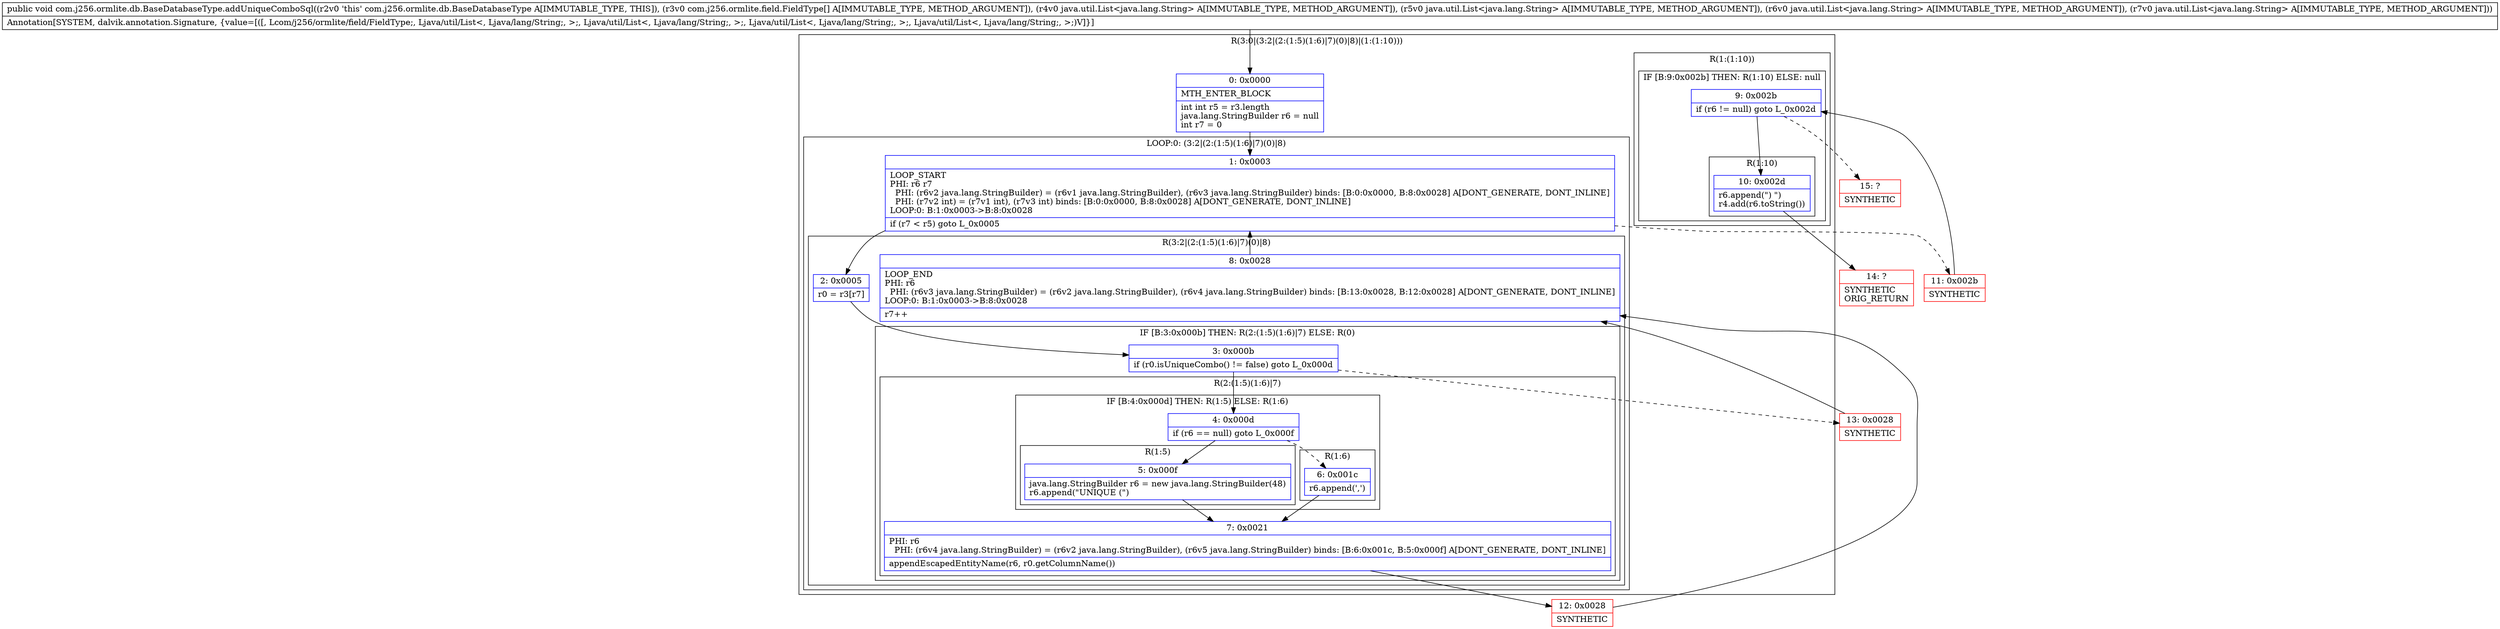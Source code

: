 digraph "CFG forcom.j256.ormlite.db.BaseDatabaseType.addUniqueComboSql([Lcom\/j256\/ormlite\/field\/FieldType;Ljava\/util\/List;Ljava\/util\/List;Ljava\/util\/List;Ljava\/util\/List;)V" {
subgraph cluster_Region_1740330660 {
label = "R(3:0|(3:2|(2:(1:5)(1:6)|7)(0)|8)|(1:(1:10)))";
node [shape=record,color=blue];
Node_0 [shape=record,label="{0\:\ 0x0000|MTH_ENTER_BLOCK\l|int int r5 = r3.length\ljava.lang.StringBuilder r6 = null\lint r7 = 0\l}"];
subgraph cluster_LoopRegion_557602577 {
label = "LOOP:0: (3:2|(2:(1:5)(1:6)|7)(0)|8)";
node [shape=record,color=blue];
Node_1 [shape=record,label="{1\:\ 0x0003|LOOP_START\lPHI: r6 r7 \l  PHI: (r6v2 java.lang.StringBuilder) = (r6v1 java.lang.StringBuilder), (r6v3 java.lang.StringBuilder) binds: [B:0:0x0000, B:8:0x0028] A[DONT_GENERATE, DONT_INLINE]\l  PHI: (r7v2 int) = (r7v1 int), (r7v3 int) binds: [B:0:0x0000, B:8:0x0028] A[DONT_GENERATE, DONT_INLINE]\lLOOP:0: B:1:0x0003\-\>B:8:0x0028\l|if (r7 \< r5) goto L_0x0005\l}"];
subgraph cluster_Region_866833008 {
label = "R(3:2|(2:(1:5)(1:6)|7)(0)|8)";
node [shape=record,color=blue];
Node_2 [shape=record,label="{2\:\ 0x0005|r0 = r3[r7]\l}"];
subgraph cluster_IfRegion_1443868526 {
label = "IF [B:3:0x000b] THEN: R(2:(1:5)(1:6)|7) ELSE: R(0)";
node [shape=record,color=blue];
Node_3 [shape=record,label="{3\:\ 0x000b|if (r0.isUniqueCombo() != false) goto L_0x000d\l}"];
subgraph cluster_Region_1814351280 {
label = "R(2:(1:5)(1:6)|7)";
node [shape=record,color=blue];
subgraph cluster_IfRegion_1481987118 {
label = "IF [B:4:0x000d] THEN: R(1:5) ELSE: R(1:6)";
node [shape=record,color=blue];
Node_4 [shape=record,label="{4\:\ 0x000d|if (r6 == null) goto L_0x000f\l}"];
subgraph cluster_Region_623038780 {
label = "R(1:5)";
node [shape=record,color=blue];
Node_5 [shape=record,label="{5\:\ 0x000f|java.lang.StringBuilder r6 = new java.lang.StringBuilder(48)\lr6.append(\"UNIQUE (\")\l}"];
}
subgraph cluster_Region_269085463 {
label = "R(1:6)";
node [shape=record,color=blue];
Node_6 [shape=record,label="{6\:\ 0x001c|r6.append(',')\l}"];
}
}
Node_7 [shape=record,label="{7\:\ 0x0021|PHI: r6 \l  PHI: (r6v4 java.lang.StringBuilder) = (r6v2 java.lang.StringBuilder), (r6v5 java.lang.StringBuilder) binds: [B:6:0x001c, B:5:0x000f] A[DONT_GENERATE, DONT_INLINE]\l|appendEscapedEntityName(r6, r0.getColumnName())\l}"];
}
subgraph cluster_Region_1393445469 {
label = "R(0)";
node [shape=record,color=blue];
}
}
Node_8 [shape=record,label="{8\:\ 0x0028|LOOP_END\lPHI: r6 \l  PHI: (r6v3 java.lang.StringBuilder) = (r6v2 java.lang.StringBuilder), (r6v4 java.lang.StringBuilder) binds: [B:13:0x0028, B:12:0x0028] A[DONT_GENERATE, DONT_INLINE]\lLOOP:0: B:1:0x0003\-\>B:8:0x0028\l|r7++\l}"];
}
}
subgraph cluster_Region_807047287 {
label = "R(1:(1:10))";
node [shape=record,color=blue];
subgraph cluster_IfRegion_767197636 {
label = "IF [B:9:0x002b] THEN: R(1:10) ELSE: null";
node [shape=record,color=blue];
Node_9 [shape=record,label="{9\:\ 0x002b|if (r6 != null) goto L_0x002d\l}"];
subgraph cluster_Region_505552510 {
label = "R(1:10)";
node [shape=record,color=blue];
Node_10 [shape=record,label="{10\:\ 0x002d|r6.append(\") \")\lr4.add(r6.toString())\l}"];
}
}
}
}
Node_11 [shape=record,color=red,label="{11\:\ 0x002b|SYNTHETIC\l}"];
Node_12 [shape=record,color=red,label="{12\:\ 0x0028|SYNTHETIC\l}"];
Node_13 [shape=record,color=red,label="{13\:\ 0x0028|SYNTHETIC\l}"];
Node_14 [shape=record,color=red,label="{14\:\ ?|SYNTHETIC\lORIG_RETURN\l}"];
Node_15 [shape=record,color=red,label="{15\:\ ?|SYNTHETIC\l}"];
MethodNode[shape=record,label="{public void com.j256.ormlite.db.BaseDatabaseType.addUniqueComboSql((r2v0 'this' com.j256.ormlite.db.BaseDatabaseType A[IMMUTABLE_TYPE, THIS]), (r3v0 com.j256.ormlite.field.FieldType[] A[IMMUTABLE_TYPE, METHOD_ARGUMENT]), (r4v0 java.util.List\<java.lang.String\> A[IMMUTABLE_TYPE, METHOD_ARGUMENT]), (r5v0 java.util.List\<java.lang.String\> A[IMMUTABLE_TYPE, METHOD_ARGUMENT]), (r6v0 java.util.List\<java.lang.String\> A[IMMUTABLE_TYPE, METHOD_ARGUMENT]), (r7v0 java.util.List\<java.lang.String\> A[IMMUTABLE_TYPE, METHOD_ARGUMENT]))  | Annotation[SYSTEM, dalvik.annotation.Signature, \{value=[([, Lcom\/j256\/ormlite\/field\/FieldType;, Ljava\/util\/List\<, Ljava\/lang\/String;, \>;, Ljava\/util\/List\<, Ljava\/lang\/String;, \>;, Ljava\/util\/List\<, Ljava\/lang\/String;, \>;, Ljava\/util\/List\<, Ljava\/lang\/String;, \>;)V]\}]\l}"];
MethodNode -> Node_0;
Node_0 -> Node_1;
Node_1 -> Node_2;
Node_1 -> Node_11[style=dashed];
Node_2 -> Node_3;
Node_3 -> Node_4;
Node_3 -> Node_13[style=dashed];
Node_4 -> Node_5;
Node_4 -> Node_6[style=dashed];
Node_5 -> Node_7;
Node_6 -> Node_7;
Node_7 -> Node_12;
Node_8 -> Node_1;
Node_9 -> Node_10;
Node_9 -> Node_15[style=dashed];
Node_10 -> Node_14;
Node_11 -> Node_9;
Node_12 -> Node_8;
Node_13 -> Node_8;
}


